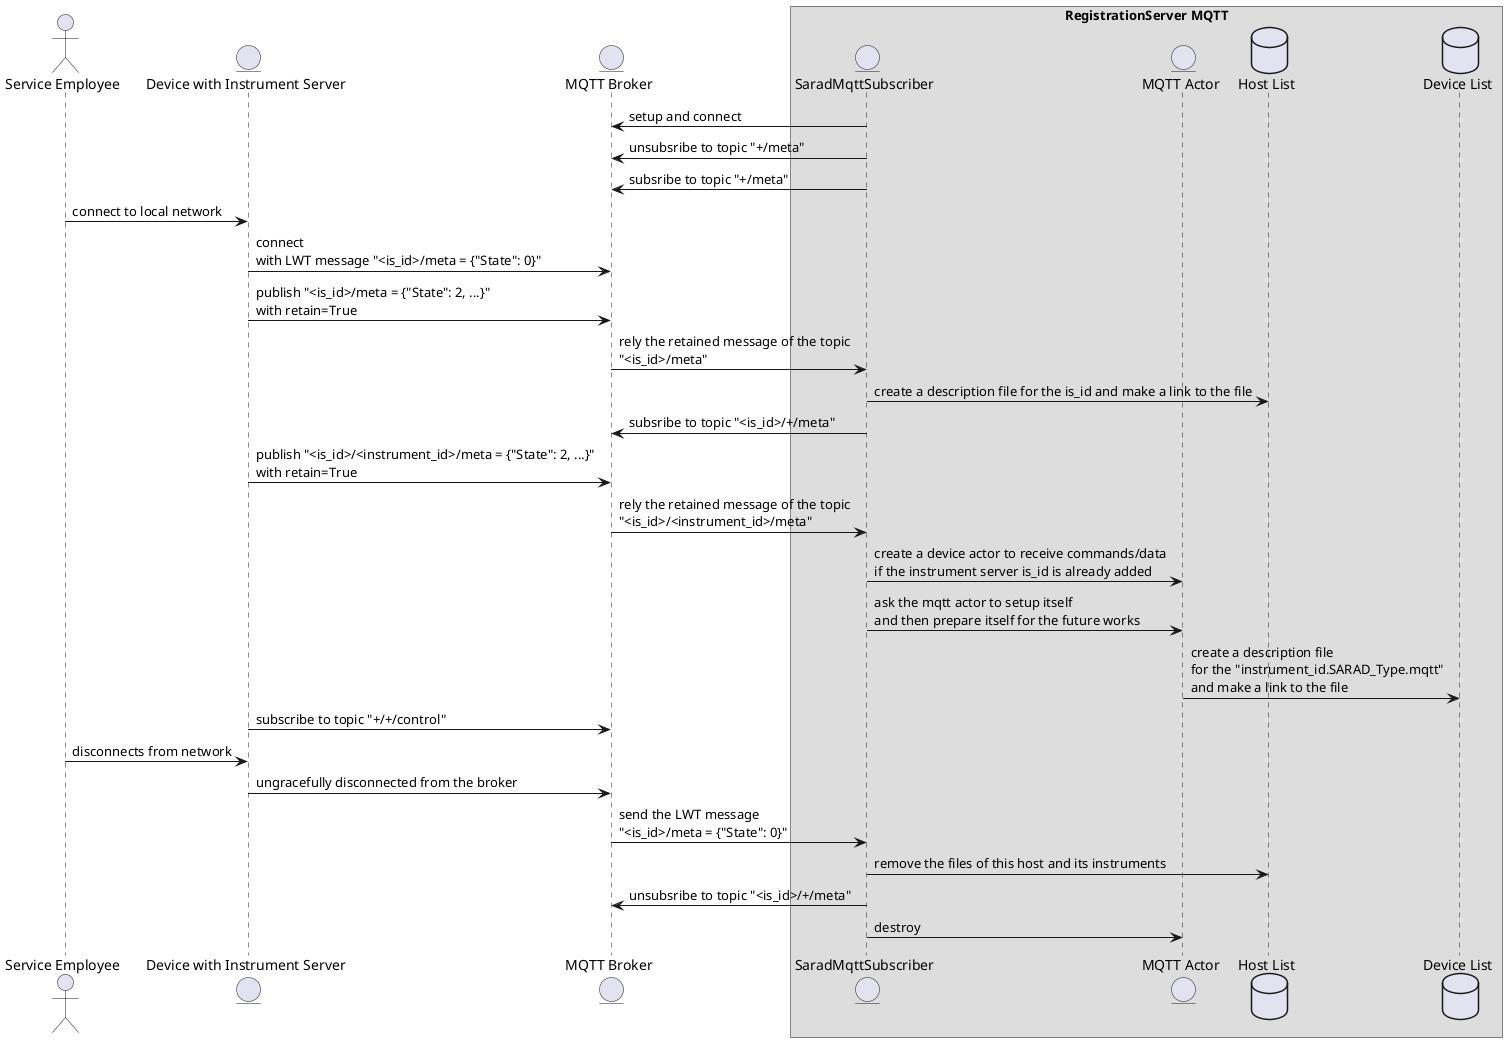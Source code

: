 @startuml
actor "Service Employee" as user
entity "Device with Instrument Server" as is_mqtt
entity "MQTT Broker" as broker
box "RegistrationServer MQTT"
entity "SaradMqttSubscriber" as subscriber
entity "MQTT Actor" as mqtt_actor
database "Host List" as h_list
database "Device List" as d_list
end box
subscriber -> broker : setup and connect
subscriber -> broker : unsubsribe to topic "+/meta"
subscriber -> broker : subsribe to topic "+/meta"
user -> is_mqtt : connect to local network
is_mqtt -> broker : connect\nwith LWT message "<is_id>/meta = {"State": 0}"
is_mqtt -> broker : publish "<is_id>/meta = {"State": 2, ...}"\nwith retain=True
broker -> subscriber : rely the retained message of the topic\n"<is_id>/meta"
subscriber -> h_list : create a description file for the is_id and make a link to the file
subscriber -> broker : subsribe to topic "<is_id>/+/meta"
is_mqtt -> broker : publish "<is_id>/<instrument_id>/meta = {"State": 2, ...}"\nwith retain=True
broker -> subscriber : rely the retained message of the topic\n"<is_id>/<instrument_id>/meta"
subscriber -> mqtt_actor : create a device actor to receive commands/data\nif the instrument server is_id is already added
subscriber -> mqtt_actor : ask the mqtt actor to setup itself\nand then prepare itself for the future works
mqtt_actor -> d_list : create a description file\nfor the "instrument_id.SARAD_Type.mqtt"\nand make a link to the file
is_mqtt -> broker : subscribe to topic "+/+/control"
user -> is_mqtt : disconnects from network
is_mqtt -> broker : ungracefully disconnected from the broker
broker -> subscriber : send the LWT message\n"<is_id>/meta = {"State": 0}"
subscriber -> h_list : remove the files of this host and its instruments
subscriber -> broker : unsubsribe to topic "<is_id>/+/meta"
subscriber -> mqtt_actor: destroy
@enduml
